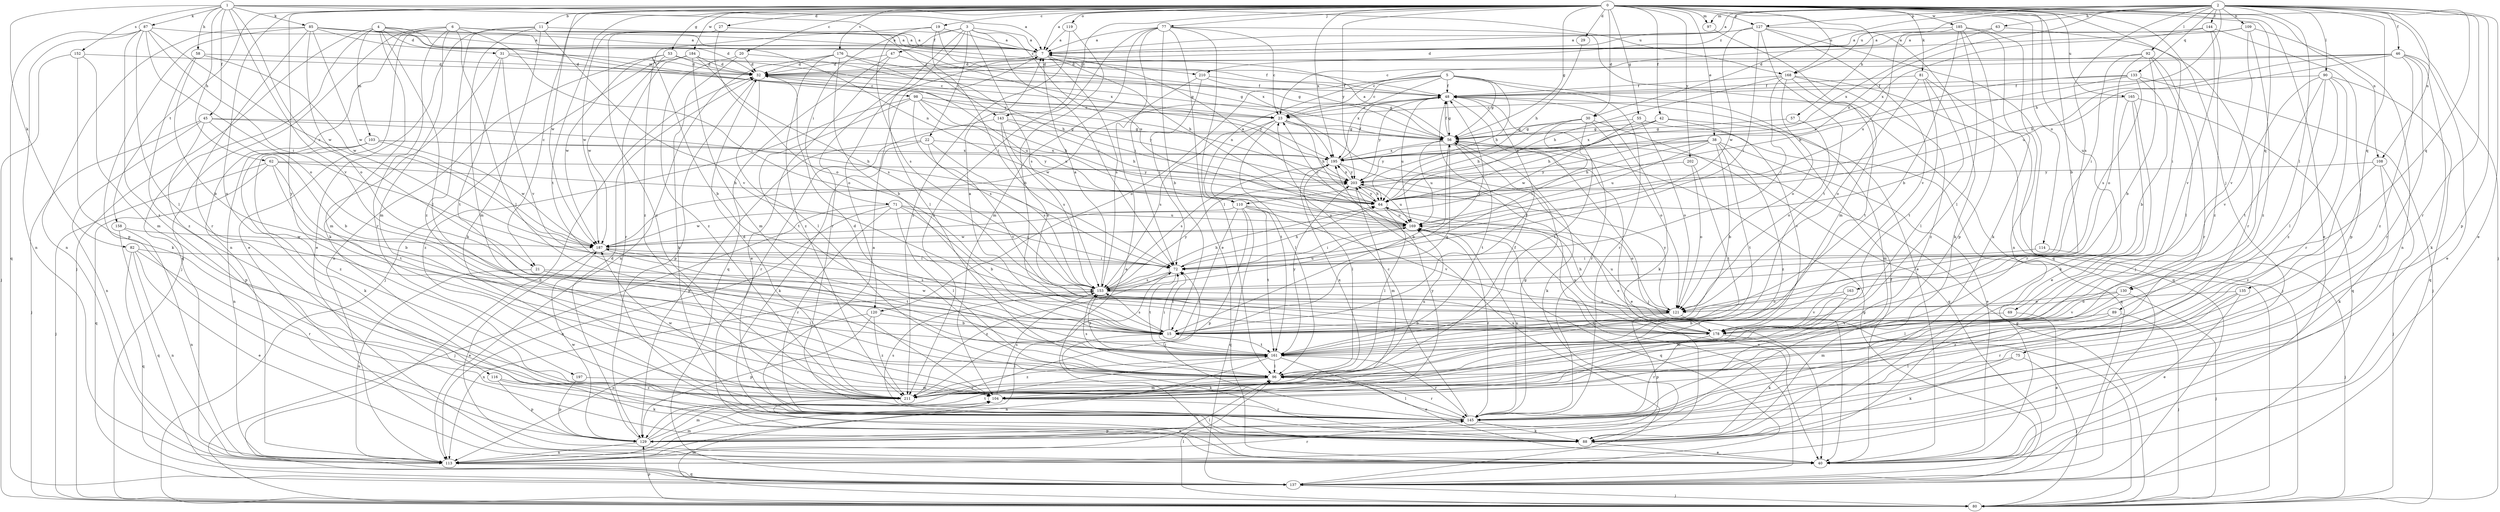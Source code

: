 strict digraph  {
0;
1;
2;
3;
4;
5;
6;
7;
11;
15;
19;
20;
21;
22;
23;
27;
29;
30;
31;
32;
38;
40;
42;
45;
46;
47;
48;
53;
55;
56;
57;
58;
62;
63;
64;
69;
71;
72;
75;
77;
80;
81;
82;
85;
87;
88;
89;
90;
92;
96;
97;
98;
103;
104;
108;
109;
110;
113;
114;
116;
119;
120;
121;
127;
129;
130;
133;
135;
137;
143;
144;
145;
152;
153;
158;
161;
163;
165;
168;
169;
176;
178;
184;
185;
187;
195;
197;
202;
203;
210;
211;
0 -> 7  [label=a];
0 -> 11  [label=b];
0 -> 15  [label=b];
0 -> 19  [label=c];
0 -> 20  [label=c];
0 -> 21  [label=c];
0 -> 27  [label=d];
0 -> 29  [label=d];
0 -> 30  [label=d];
0 -> 38  [label=e];
0 -> 40  [label=e];
0 -> 42  [label=f];
0 -> 53  [label=g];
0 -> 55  [label=g];
0 -> 56  [label=g];
0 -> 57  [label=h];
0 -> 69  [label=i];
0 -> 75  [label=j];
0 -> 77  [label=j];
0 -> 80  [label=j];
0 -> 81  [label=k];
0 -> 97  [label=m];
0 -> 108  [label=n];
0 -> 114  [label=o];
0 -> 116  [label=o];
0 -> 119  [label=o];
0 -> 127  [label=p];
0 -> 130  [label=q];
0 -> 143  [label=r];
0 -> 158  [label=t];
0 -> 161  [label=t];
0 -> 163  [label=u];
0 -> 165  [label=u];
0 -> 168  [label=u];
0 -> 176  [label=v];
0 -> 184  [label=w];
0 -> 185  [label=w];
0 -> 187  [label=w];
0 -> 195  [label=x];
0 -> 197  [label=y];
0 -> 202  [label=y];
0 -> 203  [label=y];
1 -> 7  [label=a];
1 -> 21  [label=c];
1 -> 45  [label=f];
1 -> 58  [label=h];
1 -> 62  [label=h];
1 -> 82  [label=k];
1 -> 85  [label=k];
1 -> 87  [label=k];
1 -> 143  [label=r];
1 -> 152  [label=s];
1 -> 168  [label=u];
1 -> 178  [label=v];
2 -> 7  [label=a];
2 -> 30  [label=d];
2 -> 40  [label=e];
2 -> 46  [label=f];
2 -> 63  [label=h];
2 -> 64  [label=h];
2 -> 89  [label=l];
2 -> 90  [label=l];
2 -> 92  [label=l];
2 -> 97  [label=m];
2 -> 108  [label=n];
2 -> 109  [label=n];
2 -> 110  [label=n];
2 -> 127  [label=p];
2 -> 129  [label=p];
2 -> 130  [label=q];
2 -> 133  [label=q];
2 -> 135  [label=q];
2 -> 144  [label=r];
2 -> 145  [label=r];
2 -> 153  [label=s];
2 -> 168  [label=u];
2 -> 210  [label=z];
3 -> 7  [label=a];
3 -> 22  [label=c];
3 -> 47  [label=f];
3 -> 71  [label=i];
3 -> 72  [label=i];
3 -> 96  [label=l];
3 -> 145  [label=r];
3 -> 153  [label=s];
3 -> 169  [label=u];
4 -> 7  [label=a];
4 -> 31  [label=d];
4 -> 80  [label=j];
4 -> 88  [label=k];
4 -> 96  [label=l];
4 -> 98  [label=m];
4 -> 103  [label=m];
4 -> 110  [label=n];
4 -> 137  [label=q];
5 -> 23  [label=c];
5 -> 40  [label=e];
5 -> 48  [label=f];
5 -> 56  [label=g];
5 -> 64  [label=h];
5 -> 110  [label=n];
5 -> 120  [label=o];
5 -> 145  [label=r];
5 -> 195  [label=x];
6 -> 7  [label=a];
6 -> 40  [label=e];
6 -> 72  [label=i];
6 -> 80  [label=j];
6 -> 96  [label=l];
6 -> 104  [label=m];
6 -> 113  [label=n];
6 -> 145  [label=r];
6 -> 195  [label=x];
6 -> 210  [label=z];
7 -> 32  [label=d];
7 -> 64  [label=h];
7 -> 120  [label=o];
7 -> 153  [label=s];
11 -> 7  [label=a];
11 -> 40  [label=e];
11 -> 88  [label=k];
11 -> 104  [label=m];
11 -> 178  [label=v];
11 -> 211  [label=z];
15 -> 7  [label=a];
15 -> 48  [label=f];
15 -> 56  [label=g];
15 -> 72  [label=i];
15 -> 88  [label=k];
15 -> 153  [label=s];
15 -> 161  [label=t];
15 -> 187  [label=w];
19 -> 7  [label=a];
19 -> 72  [label=i];
19 -> 153  [label=s];
19 -> 195  [label=x];
19 -> 211  [label=z];
20 -> 32  [label=d];
20 -> 56  [label=g];
20 -> 88  [label=k];
20 -> 211  [label=z];
21 -> 96  [label=l];
21 -> 113  [label=n];
21 -> 153  [label=s];
22 -> 88  [label=k];
22 -> 129  [label=p];
22 -> 153  [label=s];
22 -> 178  [label=v];
22 -> 195  [label=x];
23 -> 40  [label=e];
23 -> 56  [label=g];
23 -> 64  [label=h];
23 -> 96  [label=l];
23 -> 153  [label=s];
23 -> 161  [label=t];
27 -> 7  [label=a];
27 -> 121  [label=o];
27 -> 187  [label=w];
27 -> 211  [label=z];
29 -> 64  [label=h];
30 -> 56  [label=g];
30 -> 64  [label=h];
30 -> 72  [label=i];
30 -> 121  [label=o];
30 -> 137  [label=q];
30 -> 161  [label=t];
31 -> 23  [label=c];
31 -> 32  [label=d];
31 -> 104  [label=m];
31 -> 161  [label=t];
31 -> 178  [label=v];
32 -> 48  [label=f];
32 -> 96  [label=l];
32 -> 129  [label=p];
32 -> 169  [label=u];
32 -> 203  [label=y];
38 -> 15  [label=b];
38 -> 40  [label=e];
38 -> 64  [label=h];
38 -> 161  [label=t];
38 -> 169  [label=u];
38 -> 195  [label=x];
38 -> 203  [label=y];
38 -> 211  [label=z];
40 -> 48  [label=f];
42 -> 56  [label=g];
42 -> 64  [label=h];
42 -> 104  [label=m];
42 -> 178  [label=v];
42 -> 195  [label=x];
45 -> 15  [label=b];
45 -> 56  [label=g];
45 -> 64  [label=h];
45 -> 80  [label=j];
45 -> 113  [label=n];
45 -> 129  [label=p];
46 -> 23  [label=c];
46 -> 32  [label=d];
46 -> 40  [label=e];
46 -> 64  [label=h];
46 -> 88  [label=k];
46 -> 145  [label=r];
46 -> 169  [label=u];
46 -> 211  [label=z];
47 -> 32  [label=d];
47 -> 40  [label=e];
47 -> 56  [label=g];
47 -> 137  [label=q];
48 -> 23  [label=c];
48 -> 56  [label=g];
48 -> 80  [label=j];
48 -> 88  [label=k];
48 -> 145  [label=r];
48 -> 169  [label=u];
48 -> 187  [label=w];
48 -> 203  [label=y];
53 -> 15  [label=b];
53 -> 23  [label=c];
53 -> 32  [label=d];
53 -> 113  [label=n];
53 -> 187  [label=w];
55 -> 56  [label=g];
55 -> 121  [label=o];
55 -> 137  [label=q];
55 -> 187  [label=w];
56 -> 7  [label=a];
56 -> 15  [label=b];
56 -> 40  [label=e];
56 -> 48  [label=f];
56 -> 88  [label=k];
56 -> 161  [label=t];
56 -> 169  [label=u];
56 -> 195  [label=x];
57 -> 56  [label=g];
57 -> 121  [label=o];
58 -> 15  [label=b];
58 -> 32  [label=d];
58 -> 187  [label=w];
58 -> 211  [label=z];
62 -> 15  [label=b];
62 -> 64  [label=h];
62 -> 80  [label=j];
62 -> 137  [label=q];
62 -> 161  [label=t];
62 -> 203  [label=y];
63 -> 7  [label=a];
63 -> 145  [label=r];
63 -> 195  [label=x];
64 -> 7  [label=a];
64 -> 96  [label=l];
64 -> 121  [label=o];
64 -> 169  [label=u];
64 -> 203  [label=y];
69 -> 40  [label=e];
69 -> 178  [label=v];
71 -> 15  [label=b];
71 -> 72  [label=i];
71 -> 80  [label=j];
71 -> 96  [label=l];
71 -> 113  [label=n];
71 -> 145  [label=r];
71 -> 169  [label=u];
72 -> 64  [label=h];
72 -> 153  [label=s];
72 -> 161  [label=t];
72 -> 211  [label=z];
75 -> 80  [label=j];
75 -> 88  [label=k];
75 -> 96  [label=l];
77 -> 7  [label=a];
77 -> 15  [label=b];
77 -> 23  [label=c];
77 -> 40  [label=e];
77 -> 72  [label=i];
77 -> 80  [label=j];
77 -> 96  [label=l];
77 -> 104  [label=m];
77 -> 211  [label=z];
80 -> 56  [label=g];
80 -> 96  [label=l];
80 -> 104  [label=m];
80 -> 129  [label=p];
81 -> 48  [label=f];
81 -> 80  [label=j];
81 -> 96  [label=l];
81 -> 121  [label=o];
81 -> 161  [label=t];
82 -> 40  [label=e];
82 -> 72  [label=i];
82 -> 113  [label=n];
82 -> 137  [label=q];
82 -> 145  [label=r];
85 -> 7  [label=a];
85 -> 32  [label=d];
85 -> 48  [label=f];
85 -> 113  [label=n];
85 -> 121  [label=o];
85 -> 129  [label=p];
85 -> 145  [label=r];
85 -> 187  [label=w];
85 -> 203  [label=y];
87 -> 7  [label=a];
87 -> 72  [label=i];
87 -> 96  [label=l];
87 -> 113  [label=n];
87 -> 121  [label=o];
87 -> 137  [label=q];
87 -> 187  [label=w];
87 -> 211  [label=z];
88 -> 7  [label=a];
88 -> 40  [label=e];
89 -> 15  [label=b];
89 -> 80  [label=j];
89 -> 104  [label=m];
90 -> 48  [label=f];
90 -> 96  [label=l];
90 -> 137  [label=q];
90 -> 145  [label=r];
90 -> 161  [label=t];
90 -> 178  [label=v];
90 -> 211  [label=z];
92 -> 15  [label=b];
92 -> 32  [label=d];
92 -> 72  [label=i];
92 -> 96  [label=l];
92 -> 121  [label=o];
92 -> 145  [label=r];
96 -> 32  [label=d];
96 -> 104  [label=m];
96 -> 145  [label=r];
96 -> 153  [label=s];
96 -> 169  [label=u];
96 -> 211  [label=z];
97 -> 104  [label=m];
98 -> 23  [label=c];
98 -> 64  [label=h];
98 -> 153  [label=s];
98 -> 161  [label=t];
98 -> 169  [label=u];
98 -> 203  [label=y];
98 -> 211  [label=z];
103 -> 88  [label=k];
103 -> 113  [label=n];
103 -> 187  [label=w];
103 -> 195  [label=x];
103 -> 203  [label=y];
103 -> 211  [label=z];
104 -> 145  [label=r];
104 -> 153  [label=s];
104 -> 203  [label=y];
108 -> 80  [label=j];
108 -> 88  [label=k];
108 -> 203  [label=y];
108 -> 211  [label=z];
109 -> 7  [label=a];
109 -> 23  [label=c];
109 -> 113  [label=n];
109 -> 178  [label=v];
109 -> 211  [label=z];
110 -> 129  [label=p];
110 -> 137  [label=q];
110 -> 161  [label=t];
110 -> 169  [label=u];
110 -> 178  [label=v];
110 -> 187  [label=w];
110 -> 211  [label=z];
113 -> 72  [label=i];
113 -> 96  [label=l];
113 -> 104  [label=m];
113 -> 137  [label=q];
113 -> 145  [label=r];
114 -> 72  [label=i];
114 -> 80  [label=j];
116 -> 88  [label=k];
116 -> 129  [label=p];
116 -> 211  [label=z];
119 -> 7  [label=a];
119 -> 15  [label=b];
119 -> 211  [label=z];
120 -> 15  [label=b];
120 -> 113  [label=n];
120 -> 129  [label=p];
120 -> 211  [label=z];
121 -> 15  [label=b];
121 -> 129  [label=p];
121 -> 169  [label=u];
121 -> 178  [label=v];
121 -> 203  [label=y];
127 -> 7  [label=a];
127 -> 32  [label=d];
127 -> 72  [label=i];
127 -> 88  [label=k];
127 -> 137  [label=q];
127 -> 161  [label=t];
127 -> 178  [label=v];
127 -> 187  [label=w];
129 -> 32  [label=d];
129 -> 104  [label=m];
129 -> 113  [label=n];
129 -> 161  [label=t];
129 -> 187  [label=w];
130 -> 80  [label=j];
130 -> 96  [label=l];
130 -> 121  [label=o];
130 -> 178  [label=v];
133 -> 15  [label=b];
133 -> 48  [label=f];
133 -> 64  [label=h];
133 -> 80  [label=j];
133 -> 153  [label=s];
133 -> 203  [label=y];
135 -> 40  [label=e];
135 -> 121  [label=o];
135 -> 145  [label=r];
135 -> 211  [label=z];
137 -> 32  [label=d];
137 -> 56  [label=g];
137 -> 80  [label=j];
137 -> 195  [label=x];
143 -> 56  [label=g];
143 -> 64  [label=h];
143 -> 121  [label=o];
143 -> 145  [label=r];
143 -> 153  [label=s];
144 -> 7  [label=a];
144 -> 129  [label=p];
144 -> 178  [label=v];
144 -> 195  [label=x];
144 -> 211  [label=z];
145 -> 23  [label=c];
145 -> 56  [label=g];
145 -> 72  [label=i];
145 -> 88  [label=k];
145 -> 96  [label=l];
145 -> 129  [label=p];
145 -> 153  [label=s];
145 -> 169  [label=u];
152 -> 32  [label=d];
152 -> 80  [label=j];
152 -> 88  [label=k];
152 -> 104  [label=m];
153 -> 7  [label=a];
153 -> 48  [label=f];
153 -> 64  [label=h];
153 -> 113  [label=n];
153 -> 121  [label=o];
153 -> 169  [label=u];
153 -> 203  [label=y];
158 -> 113  [label=n];
158 -> 137  [label=q];
158 -> 187  [label=w];
161 -> 40  [label=e];
161 -> 72  [label=i];
161 -> 96  [label=l];
161 -> 113  [label=n];
161 -> 145  [label=r];
161 -> 153  [label=s];
161 -> 203  [label=y];
161 -> 211  [label=z];
163 -> 104  [label=m];
163 -> 121  [label=o];
163 -> 178  [label=v];
165 -> 23  [label=c];
165 -> 40  [label=e];
165 -> 88  [label=k];
165 -> 137  [label=q];
165 -> 145  [label=r];
168 -> 48  [label=f];
168 -> 64  [label=h];
168 -> 72  [label=i];
168 -> 121  [label=o];
168 -> 137  [label=q];
168 -> 161  [label=t];
168 -> 211  [label=z];
169 -> 23  [label=c];
169 -> 40  [label=e];
169 -> 72  [label=i];
169 -> 137  [label=q];
169 -> 145  [label=r];
169 -> 187  [label=w];
176 -> 15  [label=b];
176 -> 32  [label=d];
176 -> 56  [label=g];
176 -> 64  [label=h];
176 -> 113  [label=n];
176 -> 211  [label=z];
178 -> 64  [label=h];
178 -> 88  [label=k];
178 -> 145  [label=r];
178 -> 169  [label=u];
184 -> 32  [label=d];
184 -> 48  [label=f];
184 -> 80  [label=j];
184 -> 104  [label=m];
184 -> 145  [label=r];
184 -> 153  [label=s];
184 -> 187  [label=w];
185 -> 7  [label=a];
185 -> 15  [label=b];
185 -> 88  [label=k];
185 -> 96  [label=l];
185 -> 113  [label=n];
185 -> 129  [label=p];
185 -> 169  [label=u];
187 -> 40  [label=e];
187 -> 72  [label=i];
187 -> 161  [label=t];
195 -> 48  [label=f];
195 -> 96  [label=l];
195 -> 137  [label=q];
195 -> 153  [label=s];
195 -> 203  [label=y];
197 -> 104  [label=m];
197 -> 129  [label=p];
202 -> 121  [label=o];
202 -> 161  [label=t];
202 -> 203  [label=y];
203 -> 64  [label=h];
203 -> 104  [label=m];
203 -> 169  [label=u];
203 -> 195  [label=x];
210 -> 40  [label=e];
210 -> 48  [label=f];
210 -> 56  [label=g];
210 -> 72  [label=i];
211 -> 32  [label=d];
211 -> 40  [label=e];
211 -> 48  [label=f];
211 -> 187  [label=w];
211 -> 195  [label=x];
}
